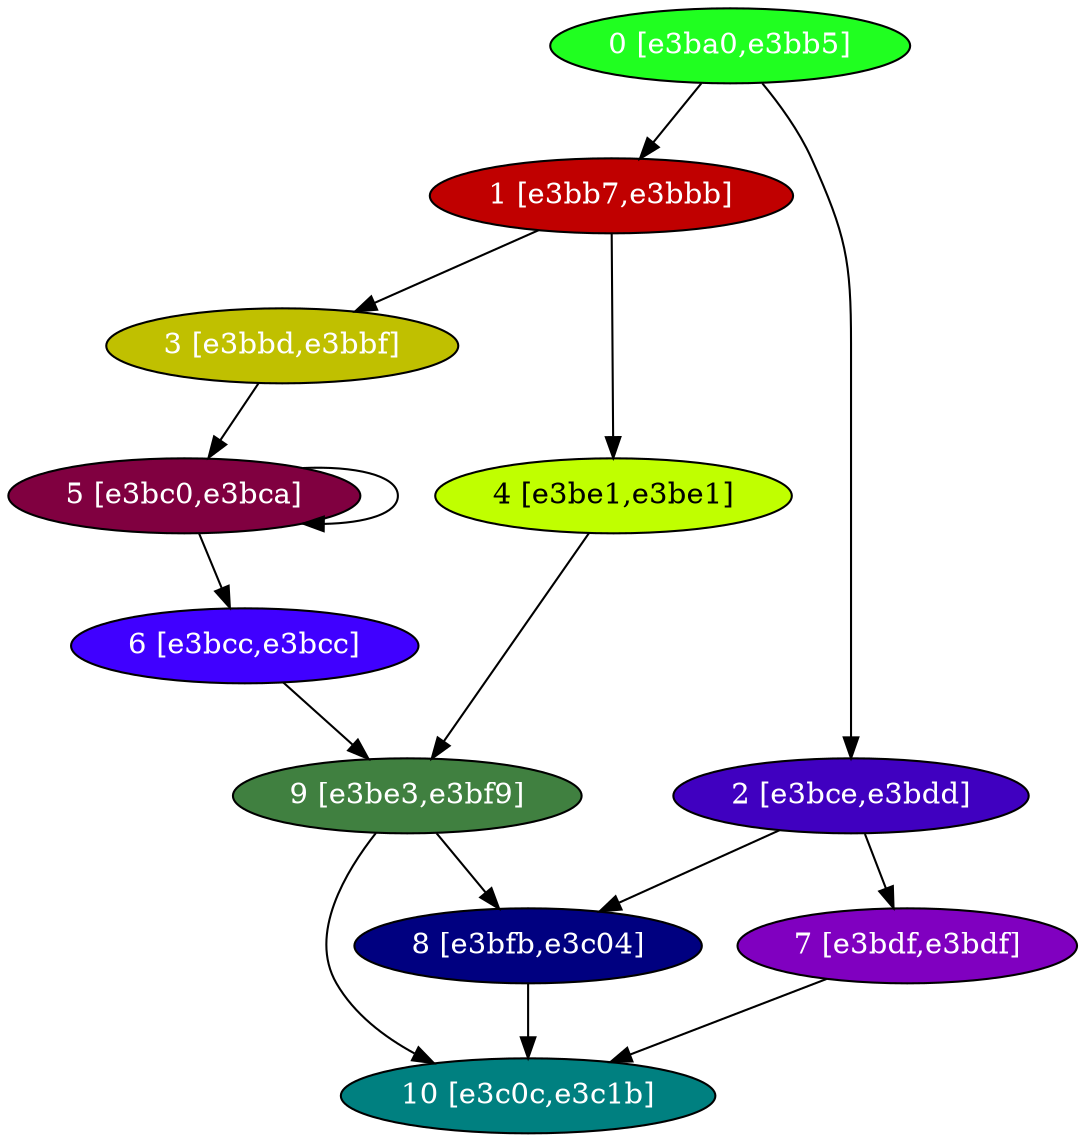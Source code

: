 diGraph libnss3{
	libnss3_0  [style=filled fillcolor="#20FF20" fontcolor="#ffffff" shape=oval label="0 [e3ba0,e3bb5]"]
	libnss3_1  [style=filled fillcolor="#C00000" fontcolor="#ffffff" shape=oval label="1 [e3bb7,e3bbb]"]
	libnss3_2  [style=filled fillcolor="#4000C0" fontcolor="#ffffff" shape=oval label="2 [e3bce,e3bdd]"]
	libnss3_3  [style=filled fillcolor="#C0C000" fontcolor="#ffffff" shape=oval label="3 [e3bbd,e3bbf]"]
	libnss3_4  [style=filled fillcolor="#C0FF00" fontcolor="#000000" shape=oval label="4 [e3be1,e3be1]"]
	libnss3_5  [style=filled fillcolor="#800040" fontcolor="#ffffff" shape=oval label="5 [e3bc0,e3bca]"]
	libnss3_6  [style=filled fillcolor="#4000FF" fontcolor="#ffffff" shape=oval label="6 [e3bcc,e3bcc]"]
	libnss3_7  [style=filled fillcolor="#8000C0" fontcolor="#ffffff" shape=oval label="7 [e3bdf,e3bdf]"]
	libnss3_8  [style=filled fillcolor="#000080" fontcolor="#ffffff" shape=oval label="8 [e3bfb,e3c04]"]
	libnss3_9  [style=filled fillcolor="#408040" fontcolor="#ffffff" shape=oval label="9 [e3be3,e3bf9]"]
	libnss3_a  [style=filled fillcolor="#008080" fontcolor="#ffffff" shape=oval label="10 [e3c0c,e3c1b]"]

	libnss3_0 -> libnss3_1
	libnss3_0 -> libnss3_2
	libnss3_1 -> libnss3_3
	libnss3_1 -> libnss3_4
	libnss3_2 -> libnss3_7
	libnss3_2 -> libnss3_8
	libnss3_3 -> libnss3_5
	libnss3_4 -> libnss3_9
	libnss3_5 -> libnss3_5
	libnss3_5 -> libnss3_6
	libnss3_6 -> libnss3_9
	libnss3_7 -> libnss3_a
	libnss3_8 -> libnss3_a
	libnss3_9 -> libnss3_8
	libnss3_9 -> libnss3_a
}